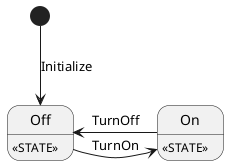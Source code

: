 @startuml
!define RECTANGLE class
!define DATABASE entity
skinparam class {
  BackgroundColor<<RECTANGLE>> YellowGreen
  BackgroundColor<<DATABASE>> DarkOrange
  BackgroundColor<<STATE>> LightBlue
  BackgroundColor<<EVENT>> Red
}

[*] -down-> Off : Initialize
Off : <<STATE>>
On : <<STATE>>

Off -right-> On : TurnOn
On -left-> Off : TurnOff

@enduml

@startuml
!define RECTANGLE class
!define DATABASE entity
skinparam class {
  BackgroundColor<<RECTANGLE>> YellowGreen
  BackgroundColor<<DATABASE>> DarkOrange
  BackgroundColor<<STATE>> LightBlue
}

class "Context" as context <<RECTANGLE>> {
  - state : State
  + SetState(state: State)
  + Request()
}

interface "State" as state <<STATE>> {
  + Handle(context: *Context)
}

class "OffState" as off_state <<STATE>> {
  + Handle(context: *Context)
}

class "OnState" as on_state <<STATE>> {
  + Handle(context: *Context)
}

context -right-> state: <<uses>>
off_state .up.|> state : <<implements>>
on_state .up.|> state : <<implements>>

@enduml

